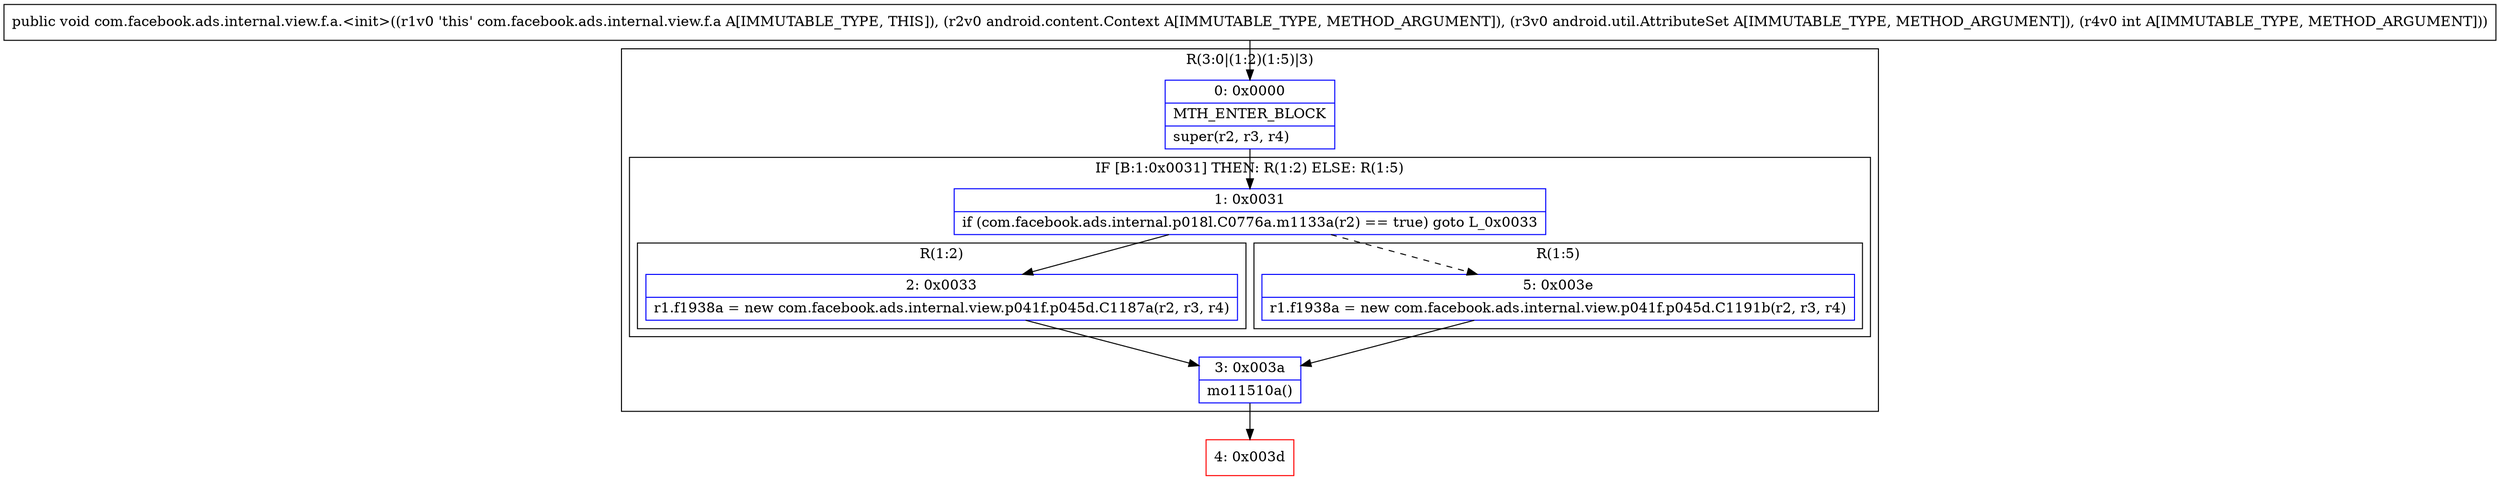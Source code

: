 digraph "CFG forcom.facebook.ads.internal.view.f.a.\<init\>(Landroid\/content\/Context;Landroid\/util\/AttributeSet;I)V" {
subgraph cluster_Region_1989467195 {
label = "R(3:0|(1:2)(1:5)|3)";
node [shape=record,color=blue];
Node_0 [shape=record,label="{0\:\ 0x0000|MTH_ENTER_BLOCK\l|super(r2, r3, r4)\l}"];
subgraph cluster_IfRegion_1383579487 {
label = "IF [B:1:0x0031] THEN: R(1:2) ELSE: R(1:5)";
node [shape=record,color=blue];
Node_1 [shape=record,label="{1\:\ 0x0031|if (com.facebook.ads.internal.p018l.C0776a.m1133a(r2) == true) goto L_0x0033\l}"];
subgraph cluster_Region_1613569838 {
label = "R(1:2)";
node [shape=record,color=blue];
Node_2 [shape=record,label="{2\:\ 0x0033|r1.f1938a = new com.facebook.ads.internal.view.p041f.p045d.C1187a(r2, r3, r4)\l}"];
}
subgraph cluster_Region_2094350423 {
label = "R(1:5)";
node [shape=record,color=blue];
Node_5 [shape=record,label="{5\:\ 0x003e|r1.f1938a = new com.facebook.ads.internal.view.p041f.p045d.C1191b(r2, r3, r4)\l}"];
}
}
Node_3 [shape=record,label="{3\:\ 0x003a|mo11510a()\l}"];
}
Node_4 [shape=record,color=red,label="{4\:\ 0x003d}"];
MethodNode[shape=record,label="{public void com.facebook.ads.internal.view.f.a.\<init\>((r1v0 'this' com.facebook.ads.internal.view.f.a A[IMMUTABLE_TYPE, THIS]), (r2v0 android.content.Context A[IMMUTABLE_TYPE, METHOD_ARGUMENT]), (r3v0 android.util.AttributeSet A[IMMUTABLE_TYPE, METHOD_ARGUMENT]), (r4v0 int A[IMMUTABLE_TYPE, METHOD_ARGUMENT])) }"];
MethodNode -> Node_0;
Node_0 -> Node_1;
Node_1 -> Node_2;
Node_1 -> Node_5[style=dashed];
Node_2 -> Node_3;
Node_5 -> Node_3;
Node_3 -> Node_4;
}


